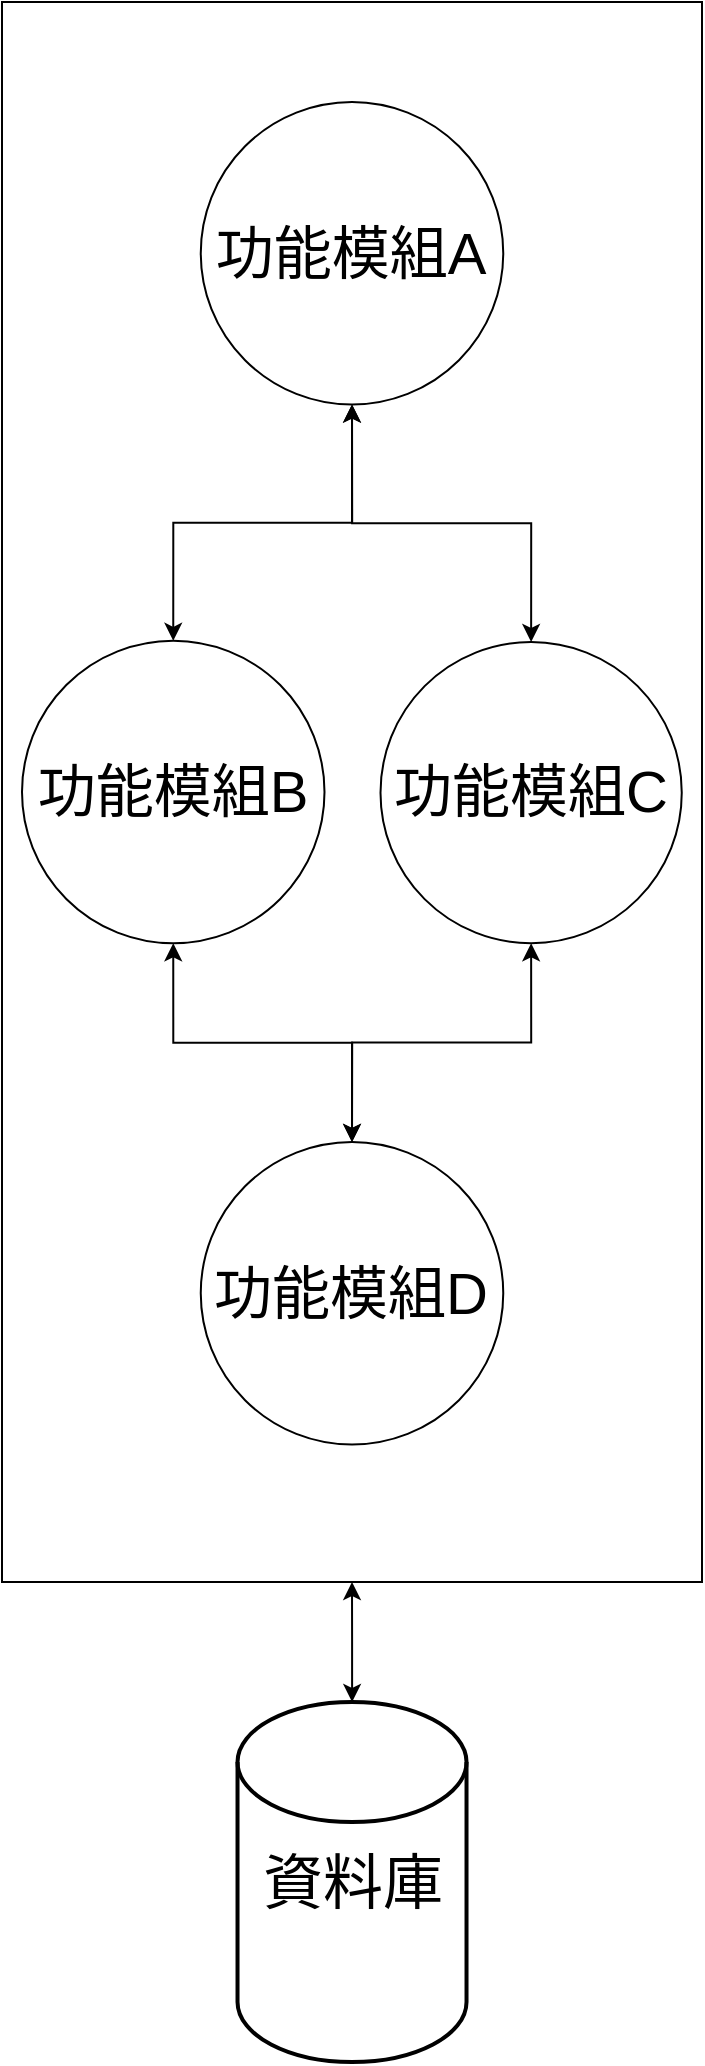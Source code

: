 <mxfile version="25.0.3" pages="3">
  <diagram name="單體式架構" id="ydsrXinOe6wc5-tGL6kI">
    <mxGraphModel dx="1434" dy="785" grid="1" gridSize="10" guides="1" tooltips="1" connect="1" arrows="1" fold="1" page="1" pageScale="1" pageWidth="827" pageHeight="1169" math="0" shadow="0">
      <root>
        <mxCell id="0" />
        <mxCell id="1" parent="0" />
        <mxCell id="a5xAVt-LbHY2Vm0VCgPR-12" value="" style="rounded=0;whiteSpace=wrap;html=1;rotation=90;fillColor=none;" parent="1" vertex="1">
          <mxGeometry x="60" y="290" width="790" height="350" as="geometry" />
        </mxCell>
        <mxCell id="a5xAVt-LbHY2Vm0VCgPR-22" value="" style="edgeStyle=orthogonalEdgeStyle;rounded=0;orthogonalLoop=1;jettySize=auto;html=1;startArrow=classic;startFill=1;" parent="1" source="a5xAVt-LbHY2Vm0VCgPR-2" target="a5xAVt-LbHY2Vm0VCgPR-12" edge="1">
          <mxGeometry relative="1" as="geometry" />
        </mxCell>
        <mxCell id="a5xAVt-LbHY2Vm0VCgPR-2" value="&lt;font style=&quot;font-size: 30px;&quot;&gt;資料庫&lt;/font&gt;" style="strokeWidth=2;html=1;shape=mxgraph.flowchart.database;whiteSpace=wrap;" parent="1" vertex="1">
          <mxGeometry x="397.76" y="920" width="114.5" height="180" as="geometry" />
        </mxCell>
        <mxCell id="a5xAVt-LbHY2Vm0VCgPR-13" value="&lt;span style=&quot;font-size: 29px;&quot;&gt;功能模組A&lt;/span&gt;" style="ellipse;whiteSpace=wrap;html=1;aspect=fixed;" parent="1" vertex="1">
          <mxGeometry x="379.38" y="120" width="151.25" height="151.25" as="geometry" />
        </mxCell>
        <mxCell id="a5xAVt-LbHY2Vm0VCgPR-20" value="" style="edgeStyle=orthogonalEdgeStyle;rounded=0;orthogonalLoop=1;jettySize=auto;html=1;startArrow=classic;startFill=1;" parent="1" source="a5xAVt-LbHY2Vm0VCgPR-16" target="a5xAVt-LbHY2Vm0VCgPR-19" edge="1">
          <mxGeometry relative="1" as="geometry" />
        </mxCell>
        <mxCell id="a5xAVt-LbHY2Vm0VCgPR-23" value="" style="edgeStyle=orthogonalEdgeStyle;rounded=0;orthogonalLoop=1;jettySize=auto;html=1;startArrow=classic;startFill=1;" parent="1" source="a5xAVt-LbHY2Vm0VCgPR-16" target="a5xAVt-LbHY2Vm0VCgPR-13" edge="1">
          <mxGeometry relative="1" as="geometry" />
        </mxCell>
        <mxCell id="a5xAVt-LbHY2Vm0VCgPR-16" value="&lt;font style=&quot;font-size: 29px;&quot;&gt;功能模組B&lt;/font&gt;" style="ellipse;whiteSpace=wrap;html=1;aspect=fixed;" parent="1" vertex="1">
          <mxGeometry x="290" y="389.38" width="151.25" height="151.25" as="geometry" />
        </mxCell>
        <mxCell id="a5xAVt-LbHY2Vm0VCgPR-19" value="&lt;span style=&quot;font-size: 29px;&quot;&gt;功能模組D&lt;/span&gt;" style="ellipse;whiteSpace=wrap;html=1;aspect=fixed;" parent="1" vertex="1">
          <mxGeometry x="379.38" y="640" width="151.25" height="151.25" as="geometry" />
        </mxCell>
        <mxCell id="a5xAVt-LbHY2Vm0VCgPR-26" value="" style="edgeStyle=orthogonalEdgeStyle;rounded=0;orthogonalLoop=1;jettySize=auto;html=1;startArrow=classic;startFill=1;" parent="1" source="a5xAVt-LbHY2Vm0VCgPR-24" target="a5xAVt-LbHY2Vm0VCgPR-13" edge="1">
          <mxGeometry relative="1" as="geometry" />
        </mxCell>
        <mxCell id="a5xAVt-LbHY2Vm0VCgPR-27" value="" style="edgeStyle=orthogonalEdgeStyle;rounded=0;orthogonalLoop=1;jettySize=auto;html=1;startArrow=classic;startFill=1;" parent="1" source="a5xAVt-LbHY2Vm0VCgPR-24" target="a5xAVt-LbHY2Vm0VCgPR-19" edge="1">
          <mxGeometry relative="1" as="geometry" />
        </mxCell>
        <mxCell id="a5xAVt-LbHY2Vm0VCgPR-24" value="&lt;span style=&quot;font-size: 29px;&quot;&gt;功能模組&lt;/span&gt;&lt;font style=&quot;font-size: 29px;&quot;&gt;C&lt;/font&gt;" style="ellipse;whiteSpace=wrap;html=1;aspect=fixed;" parent="1" vertex="1">
          <mxGeometry x="469.25" y="390" width="150.63" height="150.63" as="geometry" />
        </mxCell>
      </root>
    </mxGraphModel>
  </diagram>
  <diagram id="CzTLUtE3TdVyM38NLeY3" name="微服務架構">
    <mxGraphModel dx="1434" dy="785" grid="1" gridSize="10" guides="1" tooltips="1" connect="1" arrows="1" fold="1" page="1" pageScale="1" pageWidth="1169" pageHeight="827" math="0" shadow="0">
      <root>
        <mxCell id="0" />
        <mxCell id="1" parent="0" />
        <mxCell id="NP5QpwRoC4zqeY0Tn0Cd-4" value="&lt;font style=&quot;font-size: 30px;&quot;&gt;微服務Ａ&lt;/font&gt;" style="ellipse;whiteSpace=wrap;html=1;aspect=fixed;" vertex="1" parent="1">
          <mxGeometry x="80" y="400" width="151.25" height="151.25" as="geometry" />
        </mxCell>
        <mxCell id="NP5QpwRoC4zqeY0Tn0Cd-5" value="" style="edgeStyle=orthogonalEdgeStyle;rounded=0;orthogonalLoop=1;jettySize=auto;html=1;startArrow=classic;startFill=1;" edge="1" parent="1" source="NP5QpwRoC4zqeY0Tn0Cd-7" target="NP5QpwRoC4zqeY0Tn0Cd-8">
          <mxGeometry relative="1" as="geometry" />
        </mxCell>
        <mxCell id="NP5QpwRoC4zqeY0Tn0Cd-6" value="" style="edgeStyle=orthogonalEdgeStyle;rounded=0;orthogonalLoop=1;jettySize=auto;html=1;startArrow=classic;startFill=1;" edge="1" parent="1" source="NP5QpwRoC4zqeY0Tn0Cd-7" target="NP5QpwRoC4zqeY0Tn0Cd-4">
          <mxGeometry relative="1" as="geometry" />
        </mxCell>
        <mxCell id="NP5QpwRoC4zqeY0Tn0Cd-7" value="&lt;span style=&quot;font-size: 30px;&quot;&gt;微服務Ｂ&lt;/span&gt;" style="ellipse;whiteSpace=wrap;html=1;aspect=fixed;" vertex="1" parent="1">
          <mxGeometry x="320" y="580" width="151.25" height="151.25" as="geometry" />
        </mxCell>
        <mxCell id="NP5QpwRoC4zqeY0Tn0Cd-8" value="&lt;span style=&quot;font-size: 30px;&quot;&gt;微服務D&lt;/span&gt;" style="ellipse;whiteSpace=wrap;html=1;aspect=fixed;" vertex="1" parent="1">
          <mxGeometry x="560" y="400" width="151.25" height="151.25" as="geometry" />
        </mxCell>
        <mxCell id="NP5QpwRoC4zqeY0Tn0Cd-9" value="" style="edgeStyle=orthogonalEdgeStyle;rounded=0;orthogonalLoop=1;jettySize=auto;html=1;startArrow=classic;startFill=1;" edge="1" parent="1" source="NP5QpwRoC4zqeY0Tn0Cd-11" target="NP5QpwRoC4zqeY0Tn0Cd-4">
          <mxGeometry relative="1" as="geometry" />
        </mxCell>
        <mxCell id="NP5QpwRoC4zqeY0Tn0Cd-10" value="" style="edgeStyle=orthogonalEdgeStyle;rounded=0;orthogonalLoop=1;jettySize=auto;html=1;startArrow=classic;startFill=1;" edge="1" parent="1" source="NP5QpwRoC4zqeY0Tn0Cd-11" target="NP5QpwRoC4zqeY0Tn0Cd-8">
          <mxGeometry relative="1" as="geometry" />
        </mxCell>
        <mxCell id="NP5QpwRoC4zqeY0Tn0Cd-11" value="&lt;span style=&quot;font-size: 30px;&quot;&gt;微服務C&lt;/span&gt;" style="ellipse;whiteSpace=wrap;html=1;aspect=fixed;" vertex="1" parent="1">
          <mxGeometry x="320.62" y="190" width="150.63" height="150.63" as="geometry" />
        </mxCell>
        <mxCell id="3JTLZKmXkEEF58u8Hkw9-1" value="&lt;font style=&quot;font-size: 23px;&quot;&gt;API &amp;amp; Pub/Sub&lt;/font&gt;" style="text;html=1;align=center;verticalAlign=middle;resizable=0;points=[];autosize=1;strokeColor=none;fillColor=none;" vertex="1" parent="1">
          <mxGeometry x="150" y="220" width="180" height="40" as="geometry" />
        </mxCell>
        <mxCell id="3JTLZKmXkEEF58u8Hkw9-2" value="&lt;font style=&quot;font-size: 23px;&quot;&gt;API &amp;amp; Pub/Sub&lt;/font&gt;" style="text;html=1;align=center;verticalAlign=middle;resizable=0;points=[];autosize=1;strokeColor=none;fillColor=none;" vertex="1" parent="1">
          <mxGeometry x="471.25" y="220" width="180" height="40" as="geometry" />
        </mxCell>
        <mxCell id="3JTLZKmXkEEF58u8Hkw9-3" value="&lt;font style=&quot;font-size: 23px;&quot;&gt;API &amp;amp; Pub/Sub&lt;/font&gt;" style="text;html=1;align=center;verticalAlign=middle;resizable=0;points=[];autosize=1;strokeColor=none;fillColor=none;" vertex="1" parent="1">
          <mxGeometry x="150" y="660" width="180" height="40" as="geometry" />
        </mxCell>
        <mxCell id="3JTLZKmXkEEF58u8Hkw9-4" value="&lt;font style=&quot;font-size: 23px;&quot;&gt;API &amp;amp; Pub/Sub&lt;/font&gt;" style="text;html=1;align=center;verticalAlign=middle;resizable=0;points=[];autosize=1;strokeColor=none;fillColor=none;" vertex="1" parent="1">
          <mxGeometry x="471.25" y="660" width="180" height="40" as="geometry" />
        </mxCell>
      </root>
    </mxGraphModel>
  </diagram>
  <diagram id="waUJEqoLTzTNX_MGlyNH" name="單體式 &amp; 微服務">
    <mxGraphModel dx="2206" dy="2035" grid="1" gridSize="10" guides="1" tooltips="1" connect="1" arrows="1" fold="1" page="1" pageScale="1" pageWidth="1169" pageHeight="827" math="0" shadow="0">
      <root>
        <mxCell id="0" />
        <mxCell id="1" parent="0" />
        <mxCell id="vAVWzqDNpsVWah0EJIiZ-1" value="" style="rounded=0;whiteSpace=wrap;html=1;rotation=90;fillColor=none;" vertex="1" parent="1">
          <mxGeometry x="-190" y="130" width="790" height="350" as="geometry" />
        </mxCell>
        <mxCell id="vAVWzqDNpsVWah0EJIiZ-4" value="&lt;span style=&quot;font-size: 29px;&quot;&gt;功能模組A&lt;/span&gt;" style="ellipse;whiteSpace=wrap;html=1;aspect=fixed;" vertex="1" parent="1">
          <mxGeometry x="129.38" y="-40" width="151.25" height="151.25" as="geometry" />
        </mxCell>
        <mxCell id="vAVWzqDNpsVWah0EJIiZ-5" value="" style="edgeStyle=orthogonalEdgeStyle;rounded=0;orthogonalLoop=1;jettySize=auto;html=1;startArrow=classic;startFill=1;" edge="1" parent="1" source="vAVWzqDNpsVWah0EJIiZ-7" target="vAVWzqDNpsVWah0EJIiZ-8">
          <mxGeometry relative="1" as="geometry" />
        </mxCell>
        <mxCell id="vAVWzqDNpsVWah0EJIiZ-6" value="" style="edgeStyle=orthogonalEdgeStyle;rounded=0;orthogonalLoop=1;jettySize=auto;html=1;startArrow=classic;startFill=1;" edge="1" parent="1" source="vAVWzqDNpsVWah0EJIiZ-7" target="vAVWzqDNpsVWah0EJIiZ-4">
          <mxGeometry relative="1" as="geometry" />
        </mxCell>
        <mxCell id="vAVWzqDNpsVWah0EJIiZ-7" value="&lt;font style=&quot;font-size: 29px;&quot;&gt;功能模組B&lt;/font&gt;" style="ellipse;whiteSpace=wrap;html=1;aspect=fixed;" vertex="1" parent="1">
          <mxGeometry x="40" y="229.38" width="151.25" height="151.25" as="geometry" />
        </mxCell>
        <mxCell id="vAVWzqDNpsVWah0EJIiZ-8" value="&lt;span style=&quot;font-size: 29px;&quot;&gt;功能模組D&lt;/span&gt;" style="ellipse;whiteSpace=wrap;html=1;aspect=fixed;" vertex="1" parent="1">
          <mxGeometry x="129.38" y="480" width="151.25" height="151.25" as="geometry" />
        </mxCell>
        <mxCell id="vAVWzqDNpsVWah0EJIiZ-9" value="" style="edgeStyle=orthogonalEdgeStyle;rounded=0;orthogonalLoop=1;jettySize=auto;html=1;startArrow=classic;startFill=1;" edge="1" parent="1" source="vAVWzqDNpsVWah0EJIiZ-11" target="vAVWzqDNpsVWah0EJIiZ-4">
          <mxGeometry relative="1" as="geometry" />
        </mxCell>
        <mxCell id="vAVWzqDNpsVWah0EJIiZ-10" value="" style="edgeStyle=orthogonalEdgeStyle;rounded=0;orthogonalLoop=1;jettySize=auto;html=1;startArrow=classic;startFill=1;" edge="1" parent="1" source="vAVWzqDNpsVWah0EJIiZ-11" target="vAVWzqDNpsVWah0EJIiZ-8">
          <mxGeometry relative="1" as="geometry" />
        </mxCell>
        <mxCell id="vAVWzqDNpsVWah0EJIiZ-11" value="&lt;span style=&quot;font-size: 29px;&quot;&gt;功能模組&lt;/span&gt;&lt;font style=&quot;font-size: 29px;&quot;&gt;C&lt;/font&gt;" style="ellipse;whiteSpace=wrap;html=1;aspect=fixed;" vertex="1" parent="1">
          <mxGeometry x="219.25" y="230" width="150.63" height="150.63" as="geometry" />
        </mxCell>
        <mxCell id="x5uKxp9fGtP5OA5RgcLV-1" value="&lt;font style=&quot;font-size: 30px;&quot;&gt;微服務Ａ&lt;/font&gt;" style="ellipse;whiteSpace=wrap;html=1;aspect=fixed;" vertex="1" parent="1">
          <mxGeometry x="530" y="244.69" width="151.25" height="151.25" as="geometry" />
        </mxCell>
        <mxCell id="x5uKxp9fGtP5OA5RgcLV-2" value="" style="edgeStyle=orthogonalEdgeStyle;rounded=0;orthogonalLoop=1;jettySize=auto;html=1;startArrow=classic;startFill=1;" edge="1" parent="1" source="x5uKxp9fGtP5OA5RgcLV-4" target="x5uKxp9fGtP5OA5RgcLV-5">
          <mxGeometry relative="1" as="geometry" />
        </mxCell>
        <mxCell id="x5uKxp9fGtP5OA5RgcLV-3" value="" style="edgeStyle=orthogonalEdgeStyle;rounded=0;orthogonalLoop=1;jettySize=auto;html=1;startArrow=classic;startFill=1;" edge="1" parent="1" source="x5uKxp9fGtP5OA5RgcLV-4" target="x5uKxp9fGtP5OA5RgcLV-1">
          <mxGeometry relative="1" as="geometry" />
        </mxCell>
        <mxCell id="x5uKxp9fGtP5OA5RgcLV-4" value="&lt;span style=&quot;font-size: 30px;&quot;&gt;微服務Ｂ&lt;/span&gt;" style="ellipse;whiteSpace=wrap;html=1;aspect=fixed;" vertex="1" parent="1">
          <mxGeometry x="770" y="424.69" width="151.25" height="151.25" as="geometry" />
        </mxCell>
        <mxCell id="x5uKxp9fGtP5OA5RgcLV-5" value="&lt;span style=&quot;font-size: 30px;&quot;&gt;微服務D&lt;/span&gt;" style="ellipse;whiteSpace=wrap;html=1;aspect=fixed;" vertex="1" parent="1">
          <mxGeometry x="1010" y="244.69" width="151.25" height="151.25" as="geometry" />
        </mxCell>
        <mxCell id="x5uKxp9fGtP5OA5RgcLV-6" value="" style="edgeStyle=orthogonalEdgeStyle;rounded=0;orthogonalLoop=1;jettySize=auto;html=1;startArrow=classic;startFill=1;" edge="1" parent="1" source="x5uKxp9fGtP5OA5RgcLV-8" target="x5uKxp9fGtP5OA5RgcLV-1">
          <mxGeometry relative="1" as="geometry" />
        </mxCell>
        <mxCell id="x5uKxp9fGtP5OA5RgcLV-7" value="" style="edgeStyle=orthogonalEdgeStyle;rounded=0;orthogonalLoop=1;jettySize=auto;html=1;startArrow=classic;startFill=1;" edge="1" parent="1" source="x5uKxp9fGtP5OA5RgcLV-8" target="x5uKxp9fGtP5OA5RgcLV-5">
          <mxGeometry relative="1" as="geometry" />
        </mxCell>
        <mxCell id="x5uKxp9fGtP5OA5RgcLV-8" value="&lt;span style=&quot;font-size: 30px;&quot;&gt;微服務C&lt;/span&gt;" style="ellipse;whiteSpace=wrap;html=1;aspect=fixed;" vertex="1" parent="1">
          <mxGeometry x="770.62" y="34.69" width="150.63" height="150.63" as="geometry" />
        </mxCell>
        <mxCell id="x5uKxp9fGtP5OA5RgcLV-9" value="&lt;font style=&quot;font-size: 23px;&quot;&gt;API &amp;amp; Pub/Sub&lt;/font&gt;" style="text;html=1;align=center;verticalAlign=middle;resizable=0;points=[];autosize=1;strokeColor=none;fillColor=none;" vertex="1" parent="1">
          <mxGeometry x="600" y="64.69" width="180" height="40" as="geometry" />
        </mxCell>
        <mxCell id="x5uKxp9fGtP5OA5RgcLV-10" value="&lt;font style=&quot;font-size: 23px;&quot;&gt;API &amp;amp; Pub/Sub&lt;/font&gt;" style="text;html=1;align=center;verticalAlign=middle;resizable=0;points=[];autosize=1;strokeColor=none;fillColor=none;" vertex="1" parent="1">
          <mxGeometry x="921.25" y="64.69" width="180" height="40" as="geometry" />
        </mxCell>
        <mxCell id="x5uKxp9fGtP5OA5RgcLV-11" value="&lt;font style=&quot;font-size: 23px;&quot;&gt;API &amp;amp; Pub/Sub&lt;/font&gt;" style="text;html=1;align=center;verticalAlign=middle;resizable=0;points=[];autosize=1;strokeColor=none;fillColor=none;" vertex="1" parent="1">
          <mxGeometry x="600" y="504.69" width="180" height="40" as="geometry" />
        </mxCell>
        <mxCell id="x5uKxp9fGtP5OA5RgcLV-12" value="&lt;font style=&quot;font-size: 23px;&quot;&gt;API &amp;amp; Pub/Sub&lt;/font&gt;" style="text;html=1;align=center;verticalAlign=middle;resizable=0;points=[];autosize=1;strokeColor=none;fillColor=none;" vertex="1" parent="1">
          <mxGeometry x="921.25" y="504.69" width="180" height="40" as="geometry" />
        </mxCell>
        <mxCell id="x5uKxp9fGtP5OA5RgcLV-14" value="&lt;font style=&quot;font-size: 30px;&quot;&gt;(a)單體式架構&lt;/font&gt;" style="rounded=0;whiteSpace=wrap;html=1;fillColor=none;strokeColor=none;" vertex="1" parent="1">
          <mxGeometry x="107.5" y="710" width="195" height="60" as="geometry" />
        </mxCell>
        <mxCell id="x5uKxp9fGtP5OA5RgcLV-15" value="" style="shape=flexArrow;endArrow=classic;html=1;rounded=0;strokeWidth=6;" edge="1" parent="1">
          <mxGeometry width="50" height="50" relative="1" as="geometry">
            <mxPoint x="400" y="330" as="sourcePoint" />
            <mxPoint x="520" y="330" as="targetPoint" />
          </mxGeometry>
        </mxCell>
        <mxCell id="x5uKxp9fGtP5OA5RgcLV-16" value="&lt;font style=&quot;font-size: 30px;&quot;&gt;(b)微服務架構&lt;/font&gt;" style="rounded=0;whiteSpace=wrap;html=1;fillColor=none;strokeColor=none;" vertex="1" parent="1">
          <mxGeometry x="748.13" y="710" width="195" height="60" as="geometry" />
        </mxCell>
      </root>
    </mxGraphModel>
  </diagram>
</mxfile>
